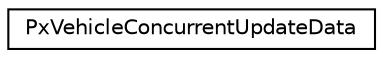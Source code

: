 digraph "Graphical Class Hierarchy"
{
  edge [fontname="Helvetica",fontsize="10",labelfontname="Helvetica",labelfontsize="10"];
  node [fontname="Helvetica",fontsize="10",shape=record];
  rankdir="LR";
  Node0 [label="PxVehicleConcurrentUpdateData",height=0.2,width=0.4,color="black", fillcolor="white", style="filled",URL="$structPxVehicleConcurrentUpdateData.html",tooltip="Structure containing data that is computed for a vehicle and its wheels during concurrent calls to Px..."];
}
